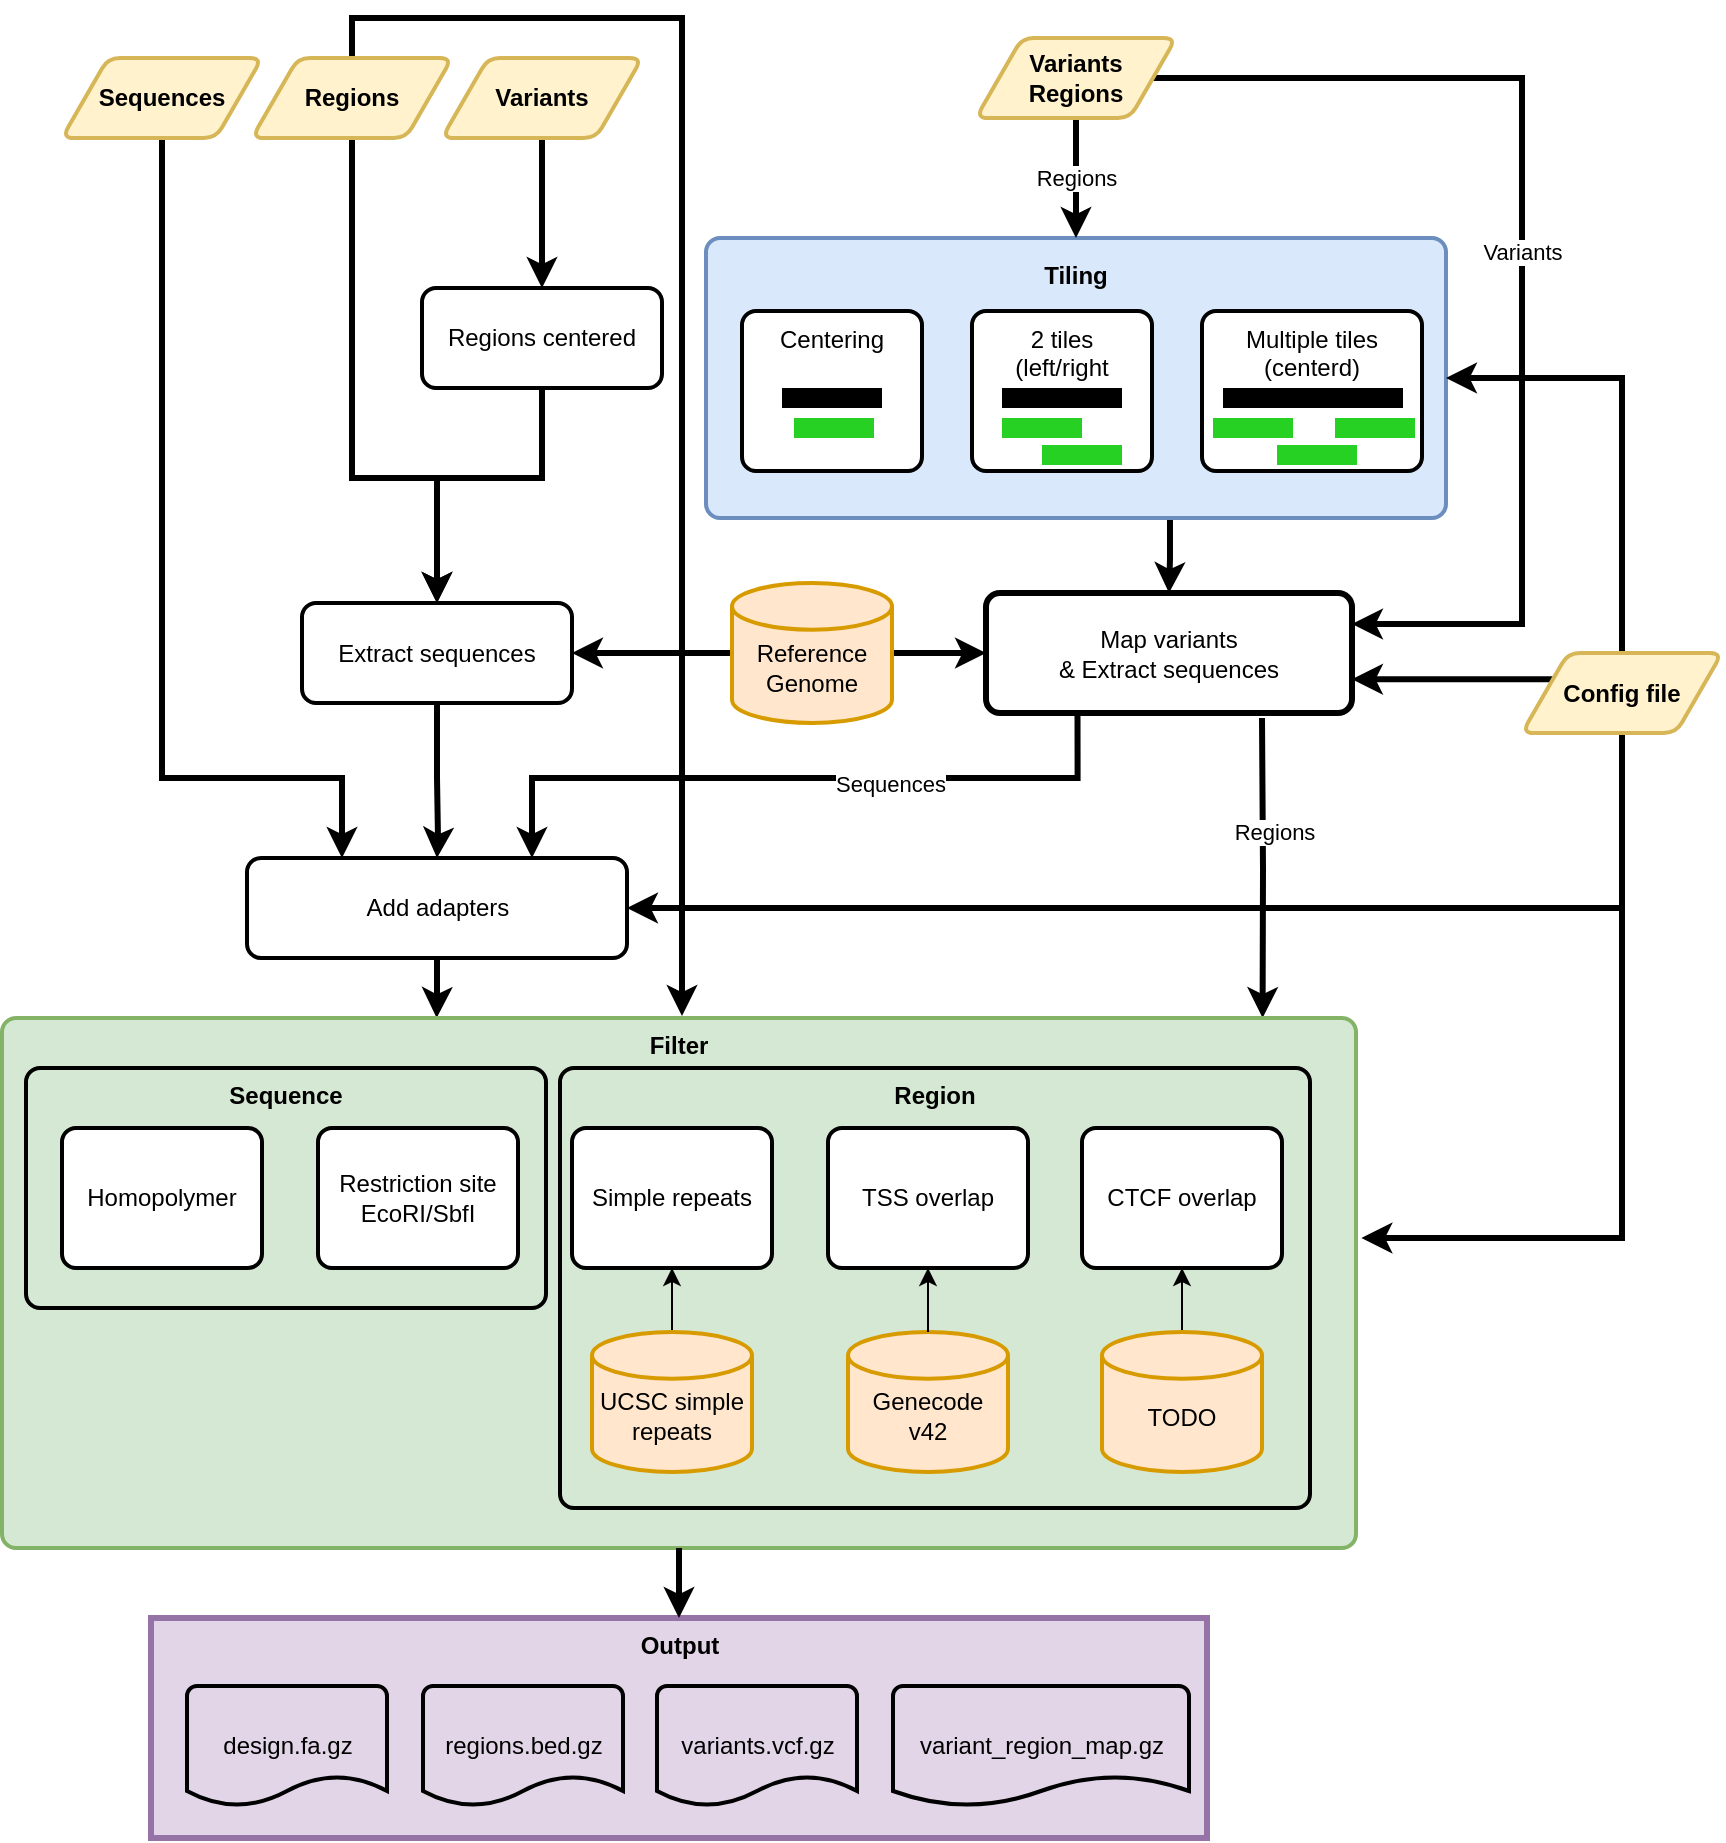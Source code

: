<mxfile version="20.8.20" type="github">
  <diagram id="C5RBs43oDa-KdzZeNtuy" name="Page-1">
    <mxGraphModel dx="954" dy="1786" grid="1" gridSize="10" guides="1" tooltips="1" connect="1" arrows="1" fold="1" page="1" pageScale="1" pageWidth="827" pageHeight="1169" math="0" shadow="0">
      <root>
        <mxCell id="WIyWlLk6GJQsqaUBKTNV-0" />
        <mxCell id="WIyWlLk6GJQsqaUBKTNV-1" parent="WIyWlLk6GJQsqaUBKTNV-0" />
        <mxCell id="VztmP7jNm2-bDzNmiWcb-14" value="&lt;p style=&quot;line-height: 0%;&quot;&gt;Tiling&lt;/p&gt;" style="rounded=1;whiteSpace=wrap;html=1;absoluteArcSize=1;arcSize=14;strokeWidth=2;glass=0;fillColor=#dae8fc;horizontal=1;verticalAlign=top;strokeColor=#6c8ebf;fontStyle=1" parent="WIyWlLk6GJQsqaUBKTNV-1" vertex="1">
          <mxGeometry x="502" y="100" width="370" height="140" as="geometry" />
        </mxCell>
        <mxCell id="ZryX_eBv5wf3s4xxrK_H-18" style="edgeStyle=orthogonalEdgeStyle;rounded=0;jumpSize=6;orthogonalLoop=1;jettySize=auto;html=1;exitX=0.5;exitY=1;exitDx=0;exitDy=0;entryX=0.25;entryY=0;entryDx=0;entryDy=0;shadow=0;strokeWidth=3;" parent="WIyWlLk6GJQsqaUBKTNV-1" source="VztmP7jNm2-bDzNmiWcb-0" target="ZryX_eBv5wf3s4xxrK_H-40" edge="1">
          <mxGeometry relative="1" as="geometry">
            <Array as="points">
              <mxPoint x="230" y="370" />
              <mxPoint x="320" y="370" />
            </Array>
          </mxGeometry>
        </mxCell>
        <mxCell id="VztmP7jNm2-bDzNmiWcb-0" value="Sequences" style="shape=parallelogram;html=1;strokeWidth=2;perimeter=parallelogramPerimeter;whiteSpace=wrap;rounded=1;arcSize=12;size=0.23;fillColor=#fff2cc;strokeColor=#d6b656;fontStyle=1" parent="WIyWlLk6GJQsqaUBKTNV-1" vertex="1">
          <mxGeometry x="180" y="10" width="100" height="40" as="geometry" />
        </mxCell>
        <mxCell id="ZryX_eBv5wf3s4xxrK_H-17" style="edgeStyle=orthogonalEdgeStyle;rounded=0;jumpSize=6;orthogonalLoop=1;jettySize=auto;html=1;exitX=0.5;exitY=1;exitDx=0;exitDy=0;entryX=0.5;entryY=0;entryDx=0;entryDy=0;shadow=0;strokeWidth=3;" parent="WIyWlLk6GJQsqaUBKTNV-1" source="VztmP7jNm2-bDzNmiWcb-1" target="VztmP7jNm2-bDzNmiWcb-20" edge="1">
          <mxGeometry relative="1" as="geometry">
            <Array as="points">
              <mxPoint x="325" y="220" />
              <mxPoint x="368" y="220" />
            </Array>
          </mxGeometry>
        </mxCell>
        <mxCell id="KMl1CAoWez4GiMPMboV8-2" style="edgeStyle=orthogonalEdgeStyle;rounded=0;orthogonalLoop=1;jettySize=auto;html=1;exitX=0.5;exitY=0;exitDx=0;exitDy=0;strokeWidth=3;" edge="1" parent="WIyWlLk6GJQsqaUBKTNV-1" source="VztmP7jNm2-bDzNmiWcb-1">
          <mxGeometry relative="1" as="geometry">
            <mxPoint x="490" y="489" as="targetPoint" />
            <Array as="points">
              <mxPoint x="325" y="-10" />
              <mxPoint x="490" y="-10" />
              <mxPoint x="490" y="489" />
            </Array>
          </mxGeometry>
        </mxCell>
        <mxCell id="VztmP7jNm2-bDzNmiWcb-1" value="Regions" style="shape=parallelogram;html=1;strokeWidth=2;perimeter=parallelogramPerimeter;whiteSpace=wrap;rounded=1;arcSize=12;size=0.23;fillColor=#fff2cc;strokeColor=#d6b656;fontStyle=1" parent="WIyWlLk6GJQsqaUBKTNV-1" vertex="1">
          <mxGeometry x="275" y="10" width="100" height="40" as="geometry" />
        </mxCell>
        <mxCell id="VztmP7jNm2-bDzNmiWcb-18" style="edgeStyle=orthogonalEdgeStyle;rounded=0;orthogonalLoop=1;jettySize=auto;html=1;entryX=0.5;entryY=0;entryDx=0;entryDy=0;strokeWidth=3;" parent="WIyWlLk6GJQsqaUBKTNV-1" source="VztmP7jNm2-bDzNmiWcb-3" target="VztmP7jNm2-bDzNmiWcb-17" edge="1">
          <mxGeometry relative="1" as="geometry" />
        </mxCell>
        <mxCell id="VztmP7jNm2-bDzNmiWcb-3" value="Variants" style="shape=parallelogram;html=1;strokeWidth=2;perimeter=parallelogramPerimeter;whiteSpace=wrap;rounded=1;arcSize=12;size=0.23;fillColor=#fff2cc;strokeColor=#d6b656;fontStyle=1" parent="WIyWlLk6GJQsqaUBKTNV-1" vertex="1">
          <mxGeometry x="370" y="10" width="100" height="40" as="geometry" />
        </mxCell>
        <mxCell id="VztmP7jNm2-bDzNmiWcb-16" value="Regions" style="edgeStyle=orthogonalEdgeStyle;rounded=0;orthogonalLoop=1;jettySize=auto;html=1;exitX=0.5;exitY=1;exitDx=0;exitDy=0;entryX=0.5;entryY=0;entryDx=0;entryDy=0;strokeWidth=3;" parent="WIyWlLk6GJQsqaUBKTNV-1" source="VztmP7jNm2-bDzNmiWcb-4" target="VztmP7jNm2-bDzNmiWcb-14" edge="1">
          <mxGeometry relative="1" as="geometry" />
        </mxCell>
        <mxCell id="ZryX_eBv5wf3s4xxrK_H-12" value="Variants" style="edgeStyle=orthogonalEdgeStyle;rounded=0;orthogonalLoop=1;jettySize=auto;html=1;exitX=1;exitY=0.5;exitDx=0;exitDy=0;entryX=1;entryY=0.25;entryDx=0;entryDy=0;shadow=0;jumpSize=6;strokeWidth=3;" parent="WIyWlLk6GJQsqaUBKTNV-1" source="VztmP7jNm2-bDzNmiWcb-4" target="ZryX_eBv5wf3s4xxrK_H-9" edge="1">
          <mxGeometry relative="1" as="geometry">
            <Array as="points">
              <mxPoint x="910" y="20" />
              <mxPoint x="910" y="293" />
              <mxPoint x="825" y="293" />
            </Array>
          </mxGeometry>
        </mxCell>
        <mxCell id="VztmP7jNm2-bDzNmiWcb-4" value="Variants&lt;br&gt;Regions" style="shape=parallelogram;html=1;strokeWidth=2;perimeter=parallelogramPerimeter;whiteSpace=wrap;rounded=1;arcSize=12;size=0.23;fillColor=#fff2cc;strokeColor=#d6b656;fontStyle=1" parent="WIyWlLk6GJQsqaUBKTNV-1" vertex="1">
          <mxGeometry x="637" width="100" height="40" as="geometry" />
        </mxCell>
        <mxCell id="ZryX_eBv5wf3s4xxrK_H-14" value="" style="edgeStyle=orthogonalEdgeStyle;rounded=0;jumpSize=6;orthogonalLoop=1;jettySize=auto;html=1;shadow=0;strokeWidth=3;" parent="WIyWlLk6GJQsqaUBKTNV-1" source="VztmP7jNm2-bDzNmiWcb-6" target="ZryX_eBv5wf3s4xxrK_H-9" edge="1">
          <mxGeometry relative="1" as="geometry" />
        </mxCell>
        <mxCell id="ZryX_eBv5wf3s4xxrK_H-15" value="" style="edgeStyle=orthogonalEdgeStyle;rounded=0;jumpSize=6;orthogonalLoop=1;jettySize=auto;html=1;shadow=0;strokeWidth=3;" parent="WIyWlLk6GJQsqaUBKTNV-1" source="VztmP7jNm2-bDzNmiWcb-6" target="VztmP7jNm2-bDzNmiWcb-20" edge="1">
          <mxGeometry relative="1" as="geometry" />
        </mxCell>
        <mxCell id="VztmP7jNm2-bDzNmiWcb-6" value="&lt;div&gt;&lt;br&gt;&lt;/div&gt;&lt;div&gt;Reference Genome&lt;/div&gt;" style="strokeWidth=2;html=1;shape=mxgraph.flowchart.database;whiteSpace=wrap;fillColor=#ffe6cc;strokeColor=#d79b00;" parent="WIyWlLk6GJQsqaUBKTNV-1" vertex="1">
          <mxGeometry x="515" y="272.5" width="80" height="70" as="geometry" />
        </mxCell>
        <mxCell id="ZryX_eBv5wf3s4xxrK_H-16" value="" style="edgeStyle=orthogonalEdgeStyle;rounded=0;jumpSize=6;orthogonalLoop=1;jettySize=auto;html=1;shadow=0;strokeWidth=3;entryX=0.5;entryY=0;entryDx=0;entryDy=0;exitX=0.5;exitY=1;exitDx=0;exitDy=0;" parent="WIyWlLk6GJQsqaUBKTNV-1" source="VztmP7jNm2-bDzNmiWcb-17" target="VztmP7jNm2-bDzNmiWcb-20" edge="1">
          <mxGeometry relative="1" as="geometry">
            <Array as="points">
              <mxPoint x="420" y="220" />
              <mxPoint x="368" y="220" />
            </Array>
          </mxGeometry>
        </mxCell>
        <mxCell id="VztmP7jNm2-bDzNmiWcb-17" value="Regions centered" style="rounded=1;whiteSpace=wrap;html=1;absoluteArcSize=1;arcSize=14;strokeWidth=2;glass=0;fillColor=none;" parent="WIyWlLk6GJQsqaUBKTNV-1" vertex="1">
          <mxGeometry x="360" y="125" width="120" height="50" as="geometry" />
        </mxCell>
        <mxCell id="ZryX_eBv5wf3s4xxrK_H-19" style="edgeStyle=orthogonalEdgeStyle;rounded=0;jumpSize=6;orthogonalLoop=1;jettySize=auto;html=1;exitX=0.5;exitY=1;exitDx=0;exitDy=0;shadow=0;strokeWidth=3;entryX=0.5;entryY=0;entryDx=0;entryDy=0;" parent="WIyWlLk6GJQsqaUBKTNV-1" source="VztmP7jNm2-bDzNmiWcb-20" edge="1" target="ZryX_eBv5wf3s4xxrK_H-40">
          <mxGeometry relative="1" as="geometry">
            <mxPoint x="480" y="410" as="targetPoint" />
            <Array as="points">
              <mxPoint x="368" y="370" />
              <mxPoint x="368" y="370" />
              <mxPoint x="368" y="400" />
              <mxPoint x="368" y="400" />
            </Array>
          </mxGeometry>
        </mxCell>
        <mxCell id="VztmP7jNm2-bDzNmiWcb-20" value="Extract sequences" style="rounded=1;whiteSpace=wrap;html=1;absoluteArcSize=1;arcSize=14;strokeWidth=2;glass=0;fillColor=none;" parent="WIyWlLk6GJQsqaUBKTNV-1" vertex="1">
          <mxGeometry x="300" y="282.5" width="135" height="50" as="geometry" />
        </mxCell>
        <mxCell id="ZryX_eBv5wf3s4xxrK_H-20" style="edgeStyle=orthogonalEdgeStyle;rounded=0;jumpSize=6;orthogonalLoop=1;jettySize=auto;html=1;exitX=0.25;exitY=1;exitDx=0;exitDy=0;shadow=0;strokeWidth=3;entryX=0.75;entryY=0;entryDx=0;entryDy=0;" parent="WIyWlLk6GJQsqaUBKTNV-1" source="ZryX_eBv5wf3s4xxrK_H-9" edge="1" target="ZryX_eBv5wf3s4xxrK_H-40">
          <mxGeometry relative="1" as="geometry">
            <mxPoint x="480" y="410" as="targetPoint" />
            <Array as="points">
              <mxPoint x="688" y="370" />
              <mxPoint x="415" y="370" />
            </Array>
          </mxGeometry>
        </mxCell>
        <mxCell id="KMl1CAoWez4GiMPMboV8-3" value="Sequences" style="edgeLabel;html=1;align=center;verticalAlign=middle;resizable=0;points=[];" vertex="1" connectable="0" parent="ZryX_eBv5wf3s4xxrK_H-20">
          <mxGeometry x="-0.263" y="3" relative="1" as="geometry">
            <mxPoint as="offset" />
          </mxGeometry>
        </mxCell>
        <mxCell id="KMl1CAoWez4GiMPMboV8-4" style="edgeStyle=orthogonalEdgeStyle;rounded=0;orthogonalLoop=1;jettySize=auto;html=1;strokeWidth=3;entryX=0.931;entryY=0;entryDx=0;entryDy=0;entryPerimeter=0;" edge="1" parent="WIyWlLk6GJQsqaUBKTNV-1" target="VztmP7jNm2-bDzNmiWcb-19">
          <mxGeometry relative="1" as="geometry">
            <mxPoint x="780" y="340" as="sourcePoint" />
            <mxPoint x="750" y="450" as="targetPoint" />
            <Array as="points" />
          </mxGeometry>
        </mxCell>
        <mxCell id="KMl1CAoWez4GiMPMboV8-5" value="&lt;div&gt;Regions&lt;/div&gt;" style="edgeLabel;html=1;align=center;verticalAlign=middle;resizable=0;points=[];" vertex="1" connectable="0" parent="KMl1CAoWez4GiMPMboV8-4">
          <mxGeometry x="-0.24" y="5" relative="1" as="geometry">
            <mxPoint as="offset" />
          </mxGeometry>
        </mxCell>
        <mxCell id="ZryX_eBv5wf3s4xxrK_H-9" value="Map variants&lt;br&gt;&amp;amp; Extract sequences" style="rounded=1;whiteSpace=wrap;html=1;absoluteArcSize=1;arcSize=14;strokeWidth=3;fillColor=none;" parent="WIyWlLk6GJQsqaUBKTNV-1" vertex="1">
          <mxGeometry x="642" y="277.5" width="183" height="60" as="geometry" />
        </mxCell>
        <mxCell id="ZryX_eBv5wf3s4xxrK_H-13" value="" style="edgeStyle=orthogonalEdgeStyle;rounded=0;jumpSize=6;orthogonalLoop=1;jettySize=auto;html=1;shadow=0;strokeWidth=3;exitX=0.627;exitY=1.007;exitDx=0;exitDy=0;exitPerimeter=0;" parent="WIyWlLk6GJQsqaUBKTNV-1" source="VztmP7jNm2-bDzNmiWcb-14" target="ZryX_eBv5wf3s4xxrK_H-9" edge="1">
          <mxGeometry relative="1" as="geometry">
            <mxPoint x="760" y="260" as="sourcePoint" />
          </mxGeometry>
        </mxCell>
        <mxCell id="ZryX_eBv5wf3s4xxrK_H-34" value="" style="group" parent="WIyWlLk6GJQsqaUBKTNV-1" vertex="1" connectable="0">
          <mxGeometry x="224.5" y="790" width="528" height="110" as="geometry" />
        </mxCell>
        <mxCell id="ZryX_eBv5wf3s4xxrK_H-29" value="Output" style="rounded=0;whiteSpace=wrap;html=1;strokeColor=#9673a6;strokeWidth=3;fillColor=#e1d5e7;verticalAlign=top;fontStyle=1" parent="ZryX_eBv5wf3s4xxrK_H-34" vertex="1">
          <mxGeometry width="528" height="110" as="geometry" />
        </mxCell>
        <mxCell id="ZryX_eBv5wf3s4xxrK_H-23" value="design.fa.gz" style="strokeWidth=2;html=1;shape=mxgraph.flowchart.document2;whiteSpace=wrap;size=0.25;strokeColor=#000000;fillColor=none;" parent="ZryX_eBv5wf3s4xxrK_H-34" vertex="1">
          <mxGeometry x="18" y="34" width="100" height="60" as="geometry" />
        </mxCell>
        <mxCell id="ZryX_eBv5wf3s4xxrK_H-24" value="regions.bed.gz" style="strokeWidth=2;html=1;shape=mxgraph.flowchart.document2;whiteSpace=wrap;size=0.25;strokeColor=#000000;fillColor=none;" parent="ZryX_eBv5wf3s4xxrK_H-34" vertex="1">
          <mxGeometry x="136" y="34" width="100" height="60" as="geometry" />
        </mxCell>
        <mxCell id="ZryX_eBv5wf3s4xxrK_H-25" value="variants.vcf.gz" style="strokeWidth=2;html=1;shape=mxgraph.flowchart.document2;whiteSpace=wrap;size=0.25;strokeColor=#000000;fillColor=none;" parent="ZryX_eBv5wf3s4xxrK_H-34" vertex="1">
          <mxGeometry x="253" y="34" width="100" height="60" as="geometry" />
        </mxCell>
        <mxCell id="ZryX_eBv5wf3s4xxrK_H-26" value="variant_region_map.gz" style="strokeWidth=2;html=1;shape=mxgraph.flowchart.document2;whiteSpace=wrap;size=0.25;strokeColor=#000000;fillColor=none;" parent="ZryX_eBv5wf3s4xxrK_H-34" vertex="1">
          <mxGeometry x="371" y="34" width="148" height="60" as="geometry" />
        </mxCell>
        <mxCell id="ZryX_eBv5wf3s4xxrK_H-37" style="edgeStyle=orthogonalEdgeStyle;rounded=0;jumpSize=6;orthogonalLoop=1;jettySize=auto;html=1;exitX=0;exitY=0.25;exitDx=0;exitDy=0;shadow=0;strokeWidth=3;entryX=1;entryY=0.719;entryDx=0;entryDy=0;entryPerimeter=0;" parent="WIyWlLk6GJQsqaUBKTNV-1" source="ZryX_eBv5wf3s4xxrK_H-36" target="ZryX_eBv5wf3s4xxrK_H-9" edge="1">
          <mxGeometry relative="1" as="geometry">
            <mxPoint x="870" y="320" as="targetPoint" />
            <Array as="points" />
          </mxGeometry>
        </mxCell>
        <mxCell id="ZryX_eBv5wf3s4xxrK_H-38" style="edgeStyle=orthogonalEdgeStyle;rounded=0;jumpSize=6;orthogonalLoop=1;jettySize=auto;html=1;exitX=0.5;exitY=1;exitDx=0;exitDy=0;entryX=1.004;entryY=0.415;entryDx=0;entryDy=0;entryPerimeter=0;shadow=0;strokeWidth=3;" parent="WIyWlLk6GJQsqaUBKTNV-1" source="ZryX_eBv5wf3s4xxrK_H-36" target="VztmP7jNm2-bDzNmiWcb-19" edge="1">
          <mxGeometry relative="1" as="geometry">
            <Array as="points">
              <mxPoint x="960" y="600" />
            </Array>
          </mxGeometry>
        </mxCell>
        <mxCell id="ZryX_eBv5wf3s4xxrK_H-39" style="edgeStyle=orthogonalEdgeStyle;rounded=0;jumpSize=6;orthogonalLoop=1;jettySize=auto;html=1;exitX=0.5;exitY=0;exitDx=0;exitDy=0;entryX=1;entryY=0.5;entryDx=0;entryDy=0;shadow=0;strokeWidth=3;" parent="WIyWlLk6GJQsqaUBKTNV-1" source="ZryX_eBv5wf3s4xxrK_H-36" target="VztmP7jNm2-bDzNmiWcb-14" edge="1">
          <mxGeometry relative="1" as="geometry" />
        </mxCell>
        <mxCell id="ZryX_eBv5wf3s4xxrK_H-44" style="edgeStyle=orthogonalEdgeStyle;rounded=0;jumpSize=6;orthogonalLoop=1;jettySize=auto;html=1;exitX=0.5;exitY=1;exitDx=0;exitDy=0;entryX=1;entryY=0.5;entryDx=0;entryDy=0;shadow=0;strokeWidth=3;" parent="WIyWlLk6GJQsqaUBKTNV-1" source="ZryX_eBv5wf3s4xxrK_H-36" target="ZryX_eBv5wf3s4xxrK_H-40" edge="1">
          <mxGeometry relative="1" as="geometry" />
        </mxCell>
        <mxCell id="ZryX_eBv5wf3s4xxrK_H-36" value="Config file" style="shape=parallelogram;html=1;strokeWidth=2;perimeter=parallelogramPerimeter;whiteSpace=wrap;rounded=1;arcSize=12;size=0.23;fillColor=#fff2cc;strokeColor=#d6b656;fontStyle=1" parent="WIyWlLk6GJQsqaUBKTNV-1" vertex="1">
          <mxGeometry x="910" y="307.5" width="100" height="40" as="geometry" />
        </mxCell>
        <mxCell id="KMl1CAoWez4GiMPMboV8-1" value="" style="edgeStyle=orthogonalEdgeStyle;rounded=0;orthogonalLoop=1;jettySize=auto;html=1;entryX=0.321;entryY=0;entryDx=0;entryDy=0;entryPerimeter=0;strokeWidth=3;" edge="1" parent="WIyWlLk6GJQsqaUBKTNV-1" source="ZryX_eBv5wf3s4xxrK_H-40" target="VztmP7jNm2-bDzNmiWcb-19">
          <mxGeometry relative="1" as="geometry" />
        </mxCell>
        <mxCell id="ZryX_eBv5wf3s4xxrK_H-40" value="Add adapters" style="rounded=1;whiteSpace=wrap;html=1;absoluteArcSize=1;arcSize=14;strokeWidth=2;glass=0;fillColor=none;" parent="WIyWlLk6GJQsqaUBKTNV-1" vertex="1">
          <mxGeometry x="272.5" y="410" width="190" height="50" as="geometry" />
        </mxCell>
        <mxCell id="ZryX_eBv5wf3s4xxrK_H-73" value="" style="group" parent="WIyWlLk6GJQsqaUBKTNV-1" vertex="1" connectable="0">
          <mxGeometry x="750" y="136.5" width="110" height="80" as="geometry" />
        </mxCell>
        <mxCell id="VztmP7jNm2-bDzNmiWcb-11" value="Multiple tiles&lt;br&gt;(centerd)" style="rounded=1;whiteSpace=wrap;html=1;absoluteArcSize=1;arcSize=14;strokeWidth=2;align=center;verticalAlign=top;" parent="ZryX_eBv5wf3s4xxrK_H-73" vertex="1">
          <mxGeometry width="110" height="80" as="geometry" />
        </mxCell>
        <mxCell id="ZryX_eBv5wf3s4xxrK_H-72" value="" style="group" parent="ZryX_eBv5wf3s4xxrK_H-73" vertex="1" connectable="0">
          <mxGeometry x="5.5" y="38.5" width="101" height="38.5" as="geometry" />
        </mxCell>
        <mxCell id="ZryX_eBv5wf3s4xxrK_H-60" value="" style="rounded=0;whiteSpace=wrap;html=1;strokeColor=none;strokeWidth=3;fillColor=#000000;" parent="ZryX_eBv5wf3s4xxrK_H-72" vertex="1">
          <mxGeometry x="5" width="90" height="10" as="geometry" />
        </mxCell>
        <mxCell id="ZryX_eBv5wf3s4xxrK_H-65" value="" style="rounded=0;whiteSpace=wrap;html=1;strokeColor=none;strokeWidth=3;fillColor=#27d123;" parent="ZryX_eBv5wf3s4xxrK_H-72" vertex="1">
          <mxGeometry y="15" width="40" height="10" as="geometry" />
        </mxCell>
        <mxCell id="ZryX_eBv5wf3s4xxrK_H-66" value="" style="rounded=0;whiteSpace=wrap;html=1;strokeColor=none;strokeWidth=3;fillColor=#27d123;" parent="ZryX_eBv5wf3s4xxrK_H-72" vertex="1">
          <mxGeometry x="61" y="15" width="40" height="10" as="geometry" />
        </mxCell>
        <mxCell id="ZryX_eBv5wf3s4xxrK_H-67" value="" style="rounded=0;whiteSpace=wrap;html=1;strokeColor=none;strokeWidth=3;fillColor=#27d123;" parent="ZryX_eBv5wf3s4xxrK_H-72" vertex="1">
          <mxGeometry x="32" y="28.5" width="40" height="10" as="geometry" />
        </mxCell>
        <mxCell id="ZryX_eBv5wf3s4xxrK_H-74" value="" style="group" parent="WIyWlLk6GJQsqaUBKTNV-1" vertex="1" connectable="0">
          <mxGeometry x="635" y="136.5" width="90" height="80" as="geometry" />
        </mxCell>
        <mxCell id="VztmP7jNm2-bDzNmiWcb-10" value="&lt;div&gt;2 tiles&lt;/div&gt;&lt;div&gt;(left/right&lt;br&gt;&lt;/div&gt;" style="rounded=1;whiteSpace=wrap;html=1;absoluteArcSize=1;arcSize=14;strokeWidth=2;align=center;verticalAlign=top;" parent="ZryX_eBv5wf3s4xxrK_H-74" vertex="1">
          <mxGeometry width="90" height="80" as="geometry" />
        </mxCell>
        <mxCell id="ZryX_eBv5wf3s4xxrK_H-71" value="" style="group" parent="ZryX_eBv5wf3s4xxrK_H-74" vertex="1" connectable="0">
          <mxGeometry x="15" y="38.5" width="60" height="38.5" as="geometry" />
        </mxCell>
        <mxCell id="ZryX_eBv5wf3s4xxrK_H-59" value="" style="rounded=0;whiteSpace=wrap;html=1;strokeColor=none;strokeWidth=3;fillColor=#000000;" parent="ZryX_eBv5wf3s4xxrK_H-71" vertex="1">
          <mxGeometry width="60" height="10" as="geometry" />
        </mxCell>
        <mxCell id="ZryX_eBv5wf3s4xxrK_H-63" value="" style="rounded=0;whiteSpace=wrap;html=1;strokeColor=none;strokeWidth=3;fillColor=#27d123;" parent="ZryX_eBv5wf3s4xxrK_H-71" vertex="1">
          <mxGeometry y="15" width="40" height="10" as="geometry" />
        </mxCell>
        <mxCell id="ZryX_eBv5wf3s4xxrK_H-64" value="" style="rounded=0;whiteSpace=wrap;html=1;strokeColor=none;strokeWidth=3;fillColor=#27d123;" parent="ZryX_eBv5wf3s4xxrK_H-71" vertex="1">
          <mxGeometry x="20" y="28.5" width="40" height="10" as="geometry" />
        </mxCell>
        <mxCell id="ZryX_eBv5wf3s4xxrK_H-76" value="" style="group" parent="WIyWlLk6GJQsqaUBKTNV-1" vertex="1" connectable="0">
          <mxGeometry x="520" y="136.5" width="90" height="80" as="geometry" />
        </mxCell>
        <mxCell id="VztmP7jNm2-bDzNmiWcb-9" value="&lt;div align=&quot;center&quot;&gt;Centering&lt;/div&gt;" style="rounded=1;whiteSpace=wrap;html=1;absoluteArcSize=1;arcSize=14;strokeWidth=2;align=center;verticalAlign=top;" parent="ZryX_eBv5wf3s4xxrK_H-76" vertex="1">
          <mxGeometry width="90" height="80" as="geometry" />
        </mxCell>
        <mxCell id="ZryX_eBv5wf3s4xxrK_H-69" value="" style="group" parent="ZryX_eBv5wf3s4xxrK_H-76" vertex="1" connectable="0">
          <mxGeometry x="20" y="38.5" width="50" height="25" as="geometry" />
        </mxCell>
        <mxCell id="ZryX_eBv5wf3s4xxrK_H-75" value="" style="group" parent="ZryX_eBv5wf3s4xxrK_H-69" vertex="1" connectable="0">
          <mxGeometry width="50" height="25" as="geometry" />
        </mxCell>
        <mxCell id="ZryX_eBv5wf3s4xxrK_H-58" value="" style="rounded=0;whiteSpace=wrap;html=1;strokeColor=none;strokeWidth=3;fillColor=#000000;" parent="ZryX_eBv5wf3s4xxrK_H-75" vertex="1">
          <mxGeometry width="50" height="10" as="geometry" />
        </mxCell>
        <mxCell id="ZryX_eBv5wf3s4xxrK_H-61" value="" style="rounded=0;whiteSpace=wrap;html=1;strokeColor=none;strokeWidth=3;fillColor=#27d123;" parent="ZryX_eBv5wf3s4xxrK_H-75" vertex="1">
          <mxGeometry x="6" y="15" width="40" height="10" as="geometry" />
        </mxCell>
        <mxCell id="E1davcEtPNMCU661CWaY-0" value="" style="group" vertex="1" connectable="0" parent="WIyWlLk6GJQsqaUBKTNV-1">
          <mxGeometry x="150" y="490" width="677" height="265" as="geometry" />
        </mxCell>
        <mxCell id="VztmP7jNm2-bDzNmiWcb-19" value="Filter" style="rounded=1;whiteSpace=wrap;html=1;absoluteArcSize=1;arcSize=14;strokeWidth=2;glass=0;fillColor=#d5e8d4;verticalAlign=top;strokeColor=#82b366;fontStyle=1" parent="E1davcEtPNMCU661CWaY-0" vertex="1">
          <mxGeometry width="677" height="265" as="geometry" />
        </mxCell>
        <mxCell id="ZryX_eBv5wf3s4xxrK_H-1" value="Sequence" style="rounded=1;whiteSpace=wrap;html=1;absoluteArcSize=1;arcSize=14;strokeWidth=2;fillColor=none;verticalAlign=top;fontStyle=1" parent="E1davcEtPNMCU661CWaY-0" vertex="1">
          <mxGeometry x="12" y="25" width="260" height="120" as="geometry" />
        </mxCell>
        <mxCell id="ZryX_eBv5wf3s4xxrK_H-0" value="Region" style="rounded=1;whiteSpace=wrap;html=1;absoluteArcSize=1;arcSize=14;strokeWidth=2;fillColor=none;verticalAlign=top;fontStyle=1" parent="E1davcEtPNMCU661CWaY-0" vertex="1">
          <mxGeometry x="279" y="25" width="375" height="220" as="geometry" />
        </mxCell>
        <mxCell id="VztmP7jNm2-bDzNmiWcb-8" value="&lt;br&gt;&lt;div&gt;Genecode&lt;/div&gt;v42" style="strokeWidth=2;html=1;shape=mxgraph.flowchart.database;whiteSpace=wrap;fillColor=#ffe6cc;strokeColor=#d79b00;" parent="E1davcEtPNMCU661CWaY-0" vertex="1">
          <mxGeometry x="423" y="157" width="80" height="70" as="geometry" />
        </mxCell>
        <mxCell id="VztmP7jNm2-bDzNmiWcb-25" value="CTCF overlap" style="rounded=1;whiteSpace=wrap;html=1;absoluteArcSize=1;arcSize=14;strokeWidth=2;glass=0;" parent="E1davcEtPNMCU661CWaY-0" vertex="1">
          <mxGeometry x="540" y="55" width="100" height="70" as="geometry" />
        </mxCell>
        <mxCell id="VztmP7jNm2-bDzNmiWcb-26" value="Homopolymer" style="rounded=1;whiteSpace=wrap;html=1;absoluteArcSize=1;arcSize=14;strokeWidth=2;glass=0;" parent="E1davcEtPNMCU661CWaY-0" vertex="1">
          <mxGeometry x="30" y="55" width="100" height="70" as="geometry" />
        </mxCell>
        <mxCell id="VztmP7jNm2-bDzNmiWcb-27" value="Restriction site&lt;br&gt;EcoRI/SbfI " style="rounded=1;whiteSpace=wrap;html=1;absoluteArcSize=1;arcSize=14;strokeWidth=2;glass=0;" parent="E1davcEtPNMCU661CWaY-0" vertex="1">
          <mxGeometry x="158" y="55" width="100" height="70" as="geometry" />
        </mxCell>
        <mxCell id="VztmP7jNm2-bDzNmiWcb-28" value="Simple repeats" style="rounded=1;whiteSpace=wrap;html=1;absoluteArcSize=1;arcSize=14;strokeWidth=2;glass=0;" parent="E1davcEtPNMCU661CWaY-0" vertex="1">
          <mxGeometry x="285" y="55" width="100" height="70" as="geometry" />
        </mxCell>
        <mxCell id="VztmP7jNm2-bDzNmiWcb-29" value="TSS overlap" style="rounded=1;whiteSpace=wrap;html=1;absoluteArcSize=1;arcSize=14;strokeWidth=2;glass=0;" parent="E1davcEtPNMCU661CWaY-0" vertex="1">
          <mxGeometry x="413" y="55" width="100" height="70" as="geometry" />
        </mxCell>
        <mxCell id="ZryX_eBv5wf3s4xxrK_H-5" value="" style="edgeStyle=orthogonalEdgeStyle;rounded=0;orthogonalLoop=1;jettySize=auto;html=1;" parent="E1davcEtPNMCU661CWaY-0" source="VztmP7jNm2-bDzNmiWcb-8" target="VztmP7jNm2-bDzNmiWcb-29" edge="1">
          <mxGeometry relative="1" as="geometry" />
        </mxCell>
        <mxCell id="ZryX_eBv5wf3s4xxrK_H-6" value="" style="edgeStyle=orthogonalEdgeStyle;rounded=0;orthogonalLoop=1;jettySize=auto;html=1;" parent="E1davcEtPNMCU661CWaY-0" source="ZryX_eBv5wf3s4xxrK_H-2" target="VztmP7jNm2-bDzNmiWcb-25" edge="1">
          <mxGeometry relative="1" as="geometry" />
        </mxCell>
        <mxCell id="ZryX_eBv5wf3s4xxrK_H-2" value="&lt;div&gt;&lt;br&gt;&lt;/div&gt;&lt;div&gt;TODO&lt;/div&gt;" style="strokeWidth=2;html=1;shape=mxgraph.flowchart.database;whiteSpace=wrap;fillColor=#ffe6cc;strokeColor=#d79b00;" parent="E1davcEtPNMCU661CWaY-0" vertex="1">
          <mxGeometry x="550" y="157" width="80" height="70" as="geometry" />
        </mxCell>
        <mxCell id="ZryX_eBv5wf3s4xxrK_H-4" style="edgeStyle=orthogonalEdgeStyle;rounded=0;orthogonalLoop=1;jettySize=auto;html=1;entryX=0.5;entryY=1;entryDx=0;entryDy=0;" parent="E1davcEtPNMCU661CWaY-0" source="ZryX_eBv5wf3s4xxrK_H-3" target="VztmP7jNm2-bDzNmiWcb-28" edge="1">
          <mxGeometry relative="1" as="geometry">
            <mxPoint x="370" y="135" as="targetPoint" />
          </mxGeometry>
        </mxCell>
        <mxCell id="ZryX_eBv5wf3s4xxrK_H-3" value="&lt;div&gt;&lt;br&gt;&lt;/div&gt;&lt;div&gt;UCSC simple repeats&lt;/div&gt;" style="strokeWidth=2;html=1;shape=mxgraph.flowchart.database;whiteSpace=wrap;fillColor=#ffe6cc;strokeColor=#d79b00;" parent="E1davcEtPNMCU661CWaY-0" vertex="1">
          <mxGeometry x="295" y="157" width="80" height="70" as="geometry" />
        </mxCell>
        <mxCell id="KMl1CAoWez4GiMPMboV8-6" style="edgeStyle=orthogonalEdgeStyle;rounded=0;orthogonalLoop=1;jettySize=auto;html=1;exitX=0.5;exitY=1;exitDx=0;exitDy=0;strokeWidth=3;" edge="1" parent="WIyWlLk6GJQsqaUBKTNV-1" source="VztmP7jNm2-bDzNmiWcb-19" target="ZryX_eBv5wf3s4xxrK_H-29">
          <mxGeometry relative="1" as="geometry" />
        </mxCell>
      </root>
    </mxGraphModel>
  </diagram>
</mxfile>
